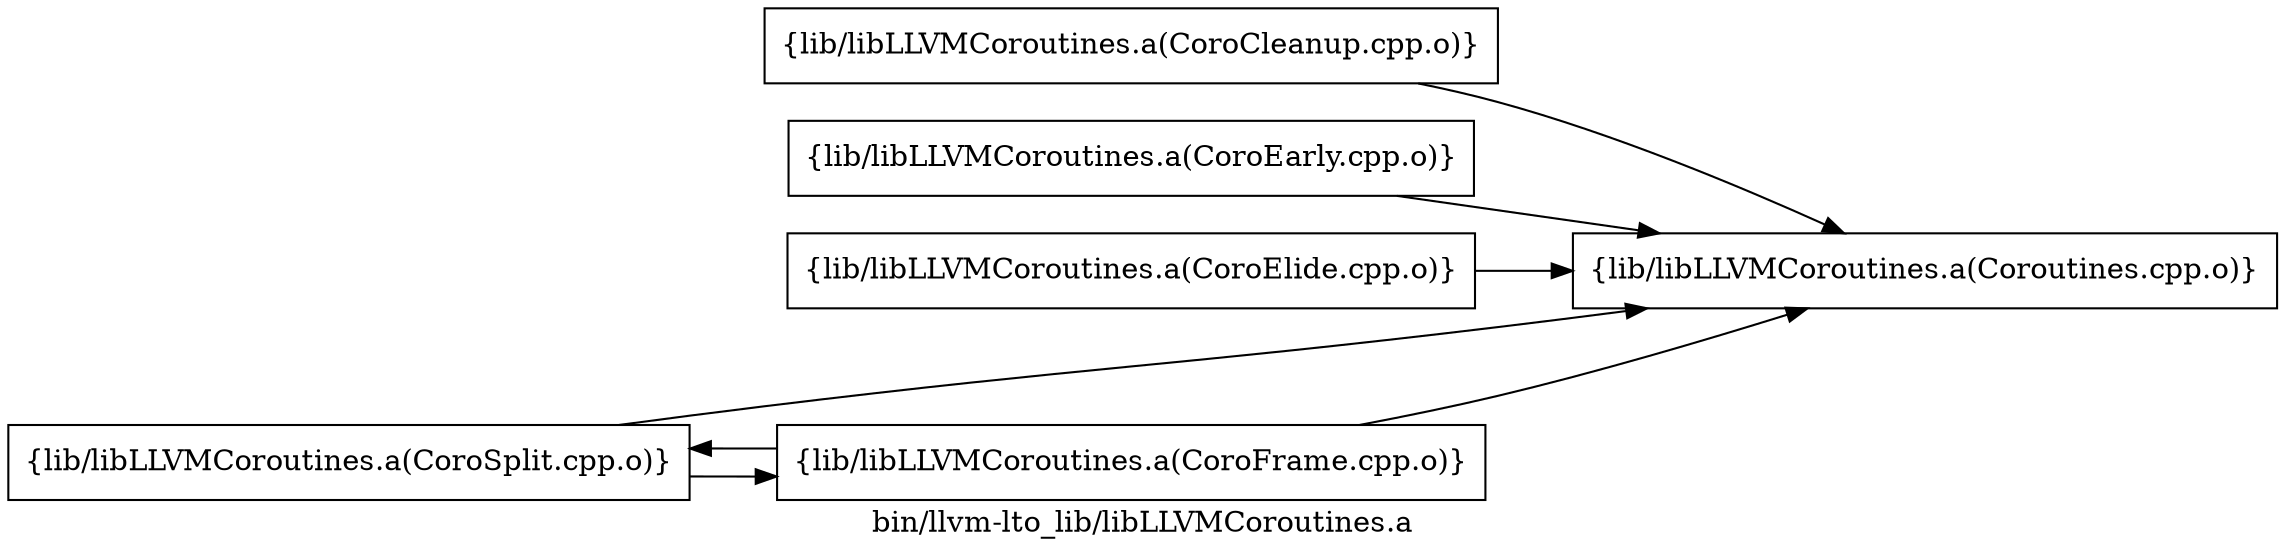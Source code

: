 digraph "bin/llvm-lto_lib/libLLVMCoroutines.a" {
	label="bin/llvm-lto_lib/libLLVMCoroutines.a";
	rankdir=LR;
	{ rank=same; Node0x55b14d5b8748;  }

	Node0x55b14d5b8748 [shape=record,shape=box,group=0,label="{lib/libLLVMCoroutines.a(CoroCleanup.cpp.o)}"];
	Node0x55b14d5b8748 -> Node0x55b14d5b8b08;
	Node0x55b14d5b6e48 [shape=record,shape=box,group=0,label="{lib/libLLVMCoroutines.a(CoroEarly.cpp.o)}"];
	Node0x55b14d5b6e48 -> Node0x55b14d5b8b08;
	Node0x55b14d5b7078 [shape=record,shape=box,group=0,label="{lib/libLLVMCoroutines.a(CoroElide.cpp.o)}"];
	Node0x55b14d5b7078 -> Node0x55b14d5b8b08;
	Node0x55b14d5b7d48 [shape=record,shape=box,group=0,label="{lib/libLLVMCoroutines.a(CoroSplit.cpp.o)}"];
	Node0x55b14d5b7d48 -> Node0x55b14d5b8b08;
	Node0x55b14d5b7d48 -> Node0x55b14d5b58b8;
	Node0x55b14d5b8b08 [shape=record,shape=box,group=0,label="{lib/libLLVMCoroutines.a(Coroutines.cpp.o)}"];
	Node0x55b14d5b58b8 [shape=record,shape=box,group=0,label="{lib/libLLVMCoroutines.a(CoroFrame.cpp.o)}"];
	Node0x55b14d5b58b8 -> Node0x55b14d5b8b08;
	Node0x55b14d5b58b8 -> Node0x55b14d5b7d48;
}
